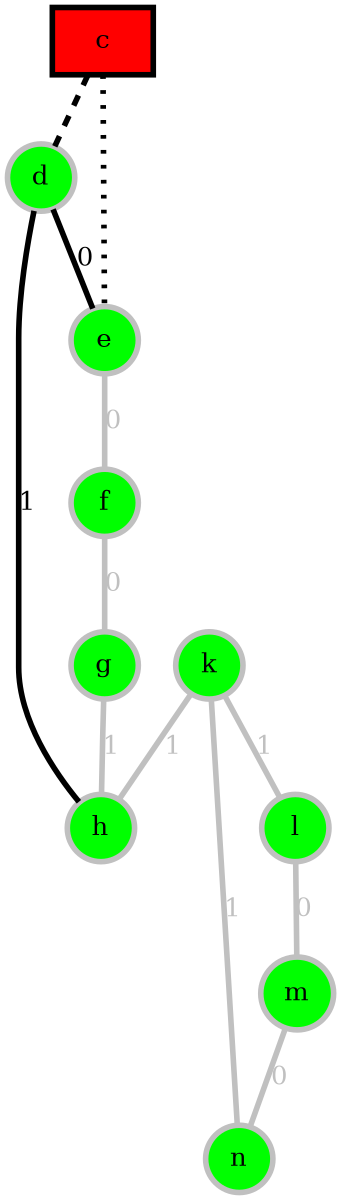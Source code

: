 graph ai {
graph [size="10,8", dpi=100, ratio="compress", label=""];
node [shape=circle, color=grey, style=filled, penwidth=3];
edge [color=grey, penwidth=3, fontcolor=grey];
sep="+11";
esep="+10";
splines=true;
overlap=scalexy;
fixedsize=true;

c [shape=box, color=black, fillcolor=red];
c -- d [style=dashed, color=black];
c -- e [style=dotted, color=black];

k [fillcolor=green];
l:sw [fillcolor=green];
m:nw [fillcolor=green];
n [fillcolor=green];

d [fillcolor=green];
e:ne [fillcolor=green];
f:se [fillcolor=green];
g [fillcolor=green];
h [fillcolor=green];

m -- n [label="0"];
n -- k [label="1"];
k -- l [label="1"];
l -- m [label="0"];

d -- e [label="0", fontcolor=black, color=black];
e -- f [label="0"];
f -- g [label="0"];
g -- h [label="1"];
h -- d [label="1", fontcolor=black, color=black];

k -- h [label="1"];
}
